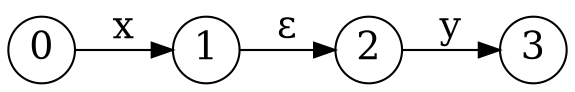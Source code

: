 digraph nfa {
  rankdir = LR;
  node [shape = circle, height = 0.45, fontsize=18, fixedsize=true];
  0 -> 1 [label="x", fontsize=18];
  1 -> 2 [label="&epsilon;", fontsize=18];
  2 -> 3 [label="y", fontsize=18];
}
